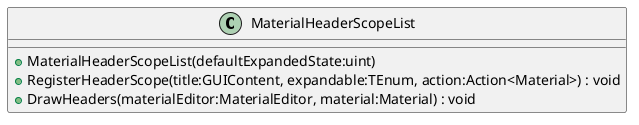 @startuml
class MaterialHeaderScopeList {
    + MaterialHeaderScopeList(defaultExpandedState:uint)
    + RegisterHeaderScope(title:GUIContent, expandable:TEnum, action:Action<Material>) : void
    + DrawHeaders(materialEditor:MaterialEditor, material:Material) : void
}
@enduml
